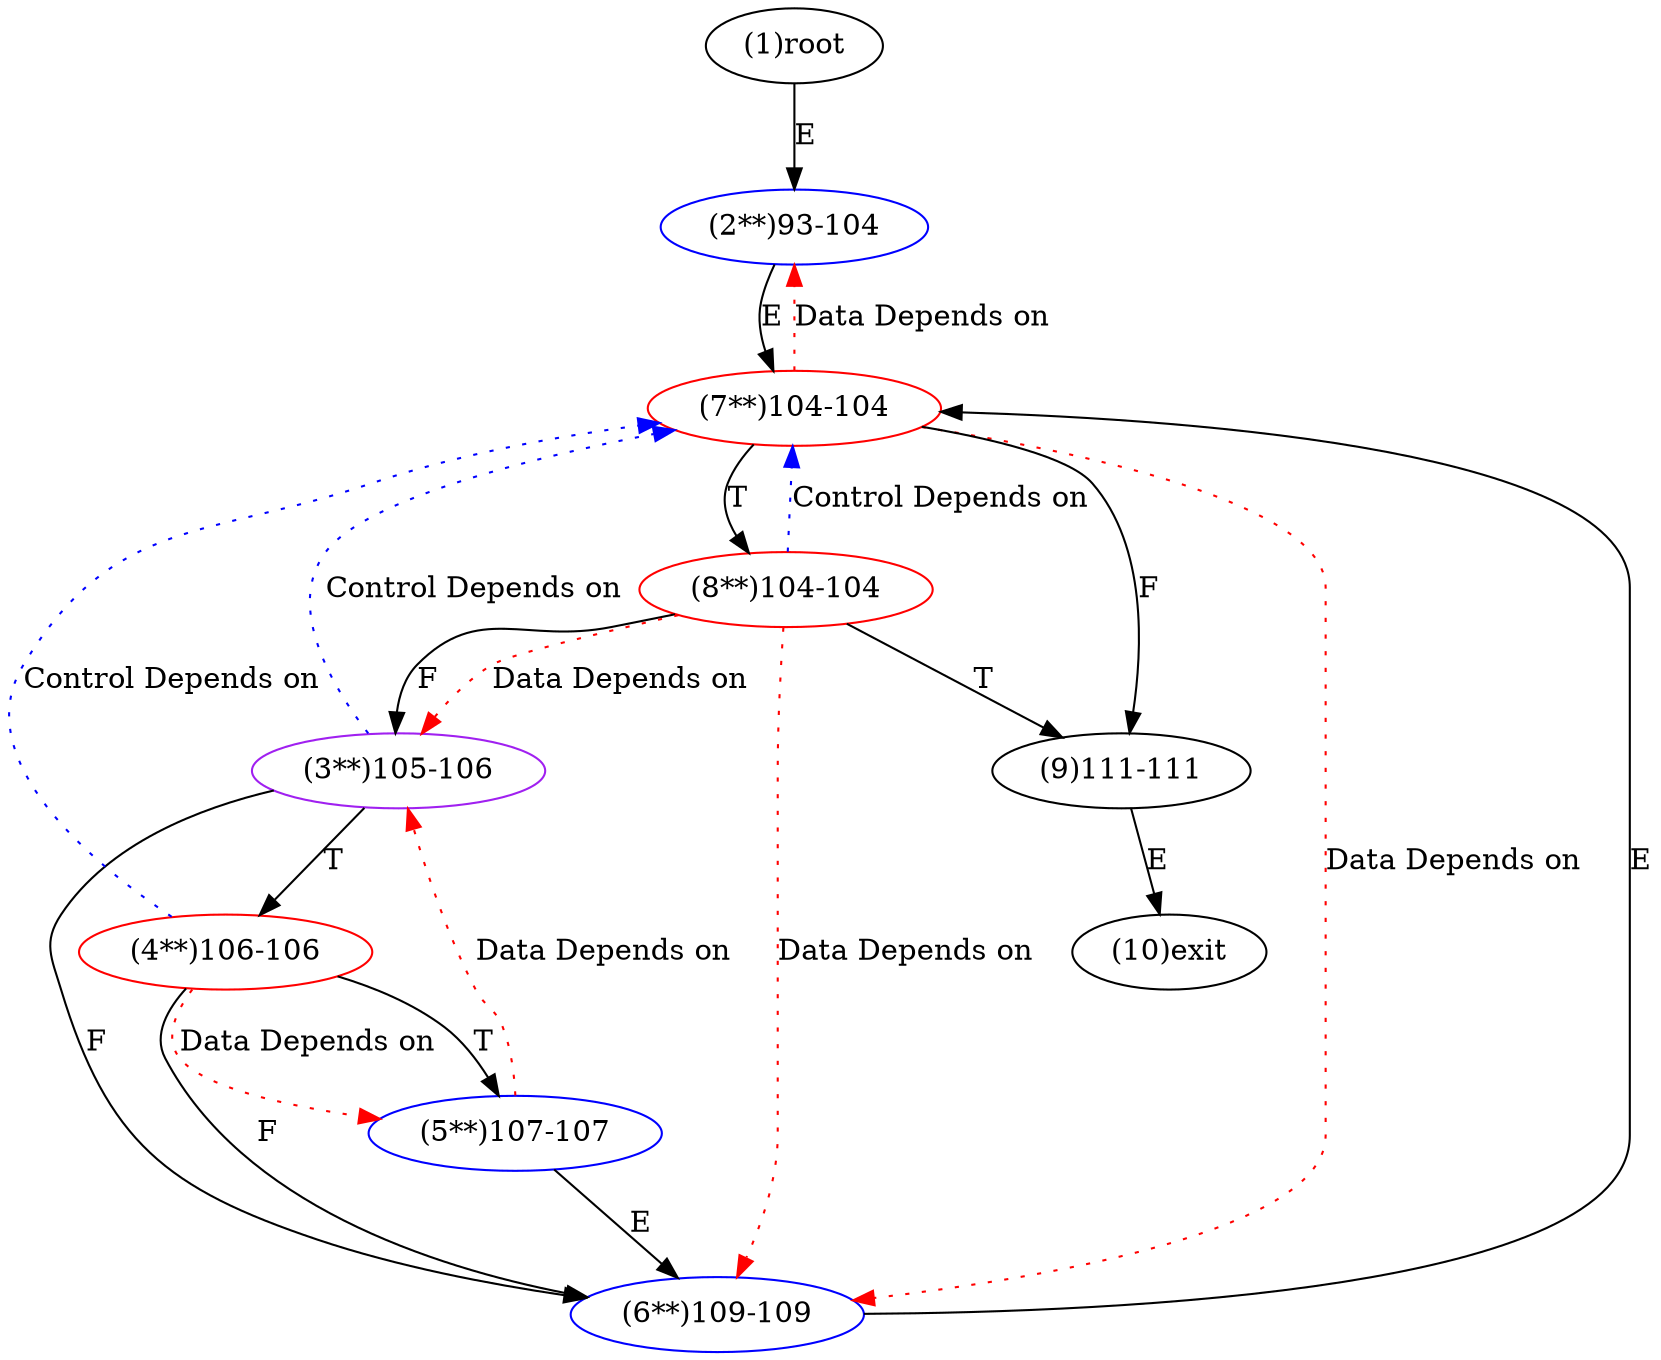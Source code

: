 digraph "" { 
1[ label="(1)root"];
2[ label="(2**)93-104",color=blue];
3[ label="(3**)105-106",color=purple];
4[ label="(4**)106-106",color=red];
5[ label="(5**)107-107",color=blue];
6[ label="(6**)109-109",color=blue];
7[ label="(7**)104-104",color=red];
8[ label="(8**)104-104",color=red];
9[ label="(9)111-111"];
10[ label="(10)exit"];
1->2[ label="E"];
2->7[ label="E"];
3->6[ label="F"];
3->4[ label="T"];
4->6[ label="F"];
4->5[ label="T"];
5->6[ label="E"];
6->7[ label="E"];
7->9[ label="F"];
7->8[ label="T"];
8->3[ label="F"];
8->9[ label="T"];
9->10[ label="E"];
3->7[ color="blue" label="Control Depends on" style = dotted ];
4->5[ color="red" label="Data Depends on" style = dotted ];
4->7[ color="blue" label="Control Depends on" style = dotted ];
5->3[ color="red" label="Data Depends on" style = dotted ];
7->6[ color="red" label="Data Depends on" style = dotted ];
7->2[ color="red" label="Data Depends on" style = dotted ];
8->3[ color="red" label="Data Depends on" style = dotted ];
8->6[ color="red" label="Data Depends on" style = dotted ];
8->7[ color="blue" label="Control Depends on" style = dotted ];
}